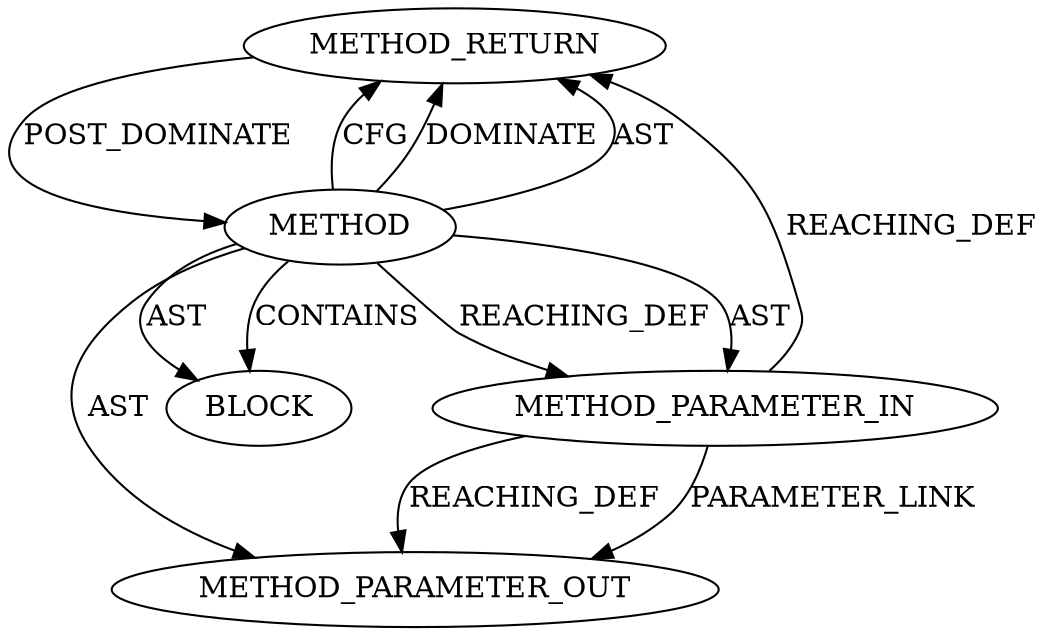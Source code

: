 digraph {
  25396 [label=METHOD_RETURN ORDER=2 CODE="RET" TYPE_FULL_NAME="ANY" EVALUATION_STRATEGY="BY_VALUE"]
  25393 [label=METHOD AST_PARENT_TYPE="NAMESPACE_BLOCK" AST_PARENT_FULL_NAME="<global>" ORDER=0 CODE="<empty>" FULL_NAME="<operator>.not" IS_EXTERNAL=true FILENAME="<empty>" SIGNATURE="" NAME="<operator>.not"]
  25394 [label=METHOD_PARAMETER_IN ORDER=1 CODE="p1" IS_VARIADIC=false TYPE_FULL_NAME="ANY" EVALUATION_STRATEGY="BY_VALUE" INDEX=1 NAME="p1"]
  27169 [label=METHOD_PARAMETER_OUT ORDER=1 CODE="p1" IS_VARIADIC=false TYPE_FULL_NAME="ANY" EVALUATION_STRATEGY="BY_VALUE" INDEX=1 NAME="p1"]
  25395 [label=BLOCK ORDER=1 ARGUMENT_INDEX=1 CODE="<empty>" TYPE_FULL_NAME="ANY"]
  25393 -> 25394 [label=AST ]
  25393 -> 25394 [label=REACHING_DEF VARIABLE=""]
  25394 -> 27169 [label=PARAMETER_LINK ]
  25396 -> 25393 [label=POST_DOMINATE ]
  25393 -> 25396 [label=CFG ]
  25393 -> 25395 [label=AST ]
  25394 -> 27169 [label=REACHING_DEF VARIABLE="p1"]
  25393 -> 25396 [label=DOMINATE ]
  25393 -> 25395 [label=CONTAINS ]
  25394 -> 25396 [label=REACHING_DEF VARIABLE="p1"]
  25393 -> 25396 [label=AST ]
  25393 -> 27169 [label=AST ]
}
